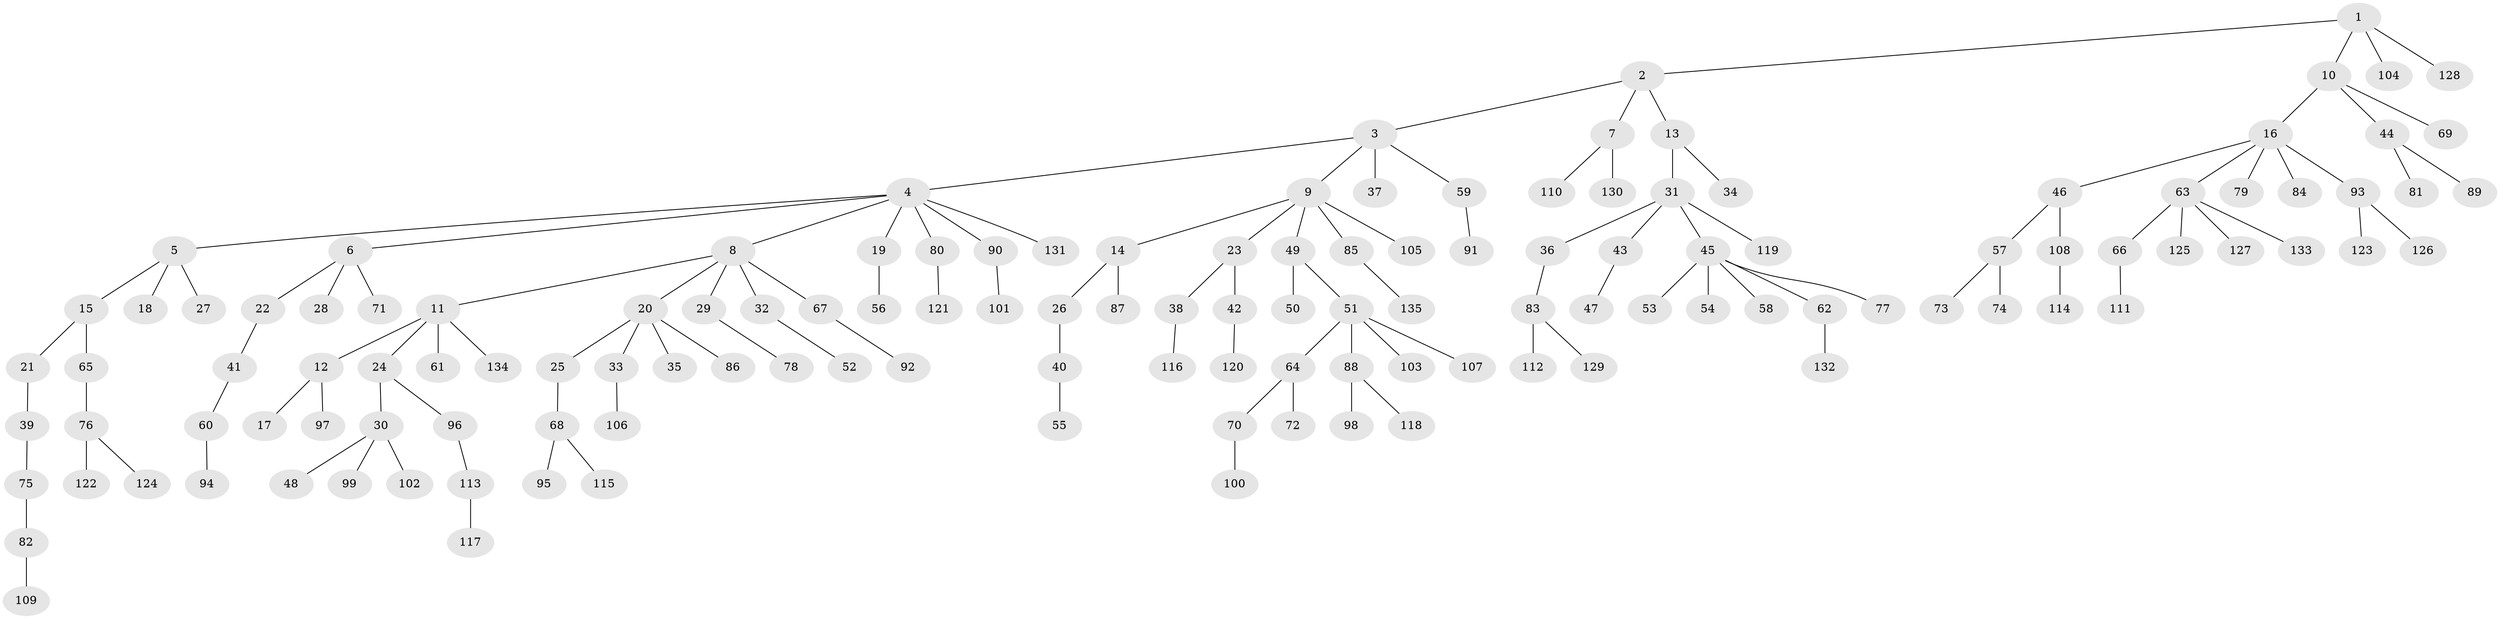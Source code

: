 // coarse degree distribution, {3: 0.10752688172043011, 5: 0.043010752688172046, 4: 0.06451612903225806, 8: 0.010752688172043012, 9: 0.010752688172043012, 2: 0.1827956989247312, 1: 0.5698924731182796, 6: 0.010752688172043012}
// Generated by graph-tools (version 1.1) at 2025/42/03/06/25 10:42:05]
// undirected, 135 vertices, 134 edges
graph export_dot {
graph [start="1"]
  node [color=gray90,style=filled];
  1;
  2;
  3;
  4;
  5;
  6;
  7;
  8;
  9;
  10;
  11;
  12;
  13;
  14;
  15;
  16;
  17;
  18;
  19;
  20;
  21;
  22;
  23;
  24;
  25;
  26;
  27;
  28;
  29;
  30;
  31;
  32;
  33;
  34;
  35;
  36;
  37;
  38;
  39;
  40;
  41;
  42;
  43;
  44;
  45;
  46;
  47;
  48;
  49;
  50;
  51;
  52;
  53;
  54;
  55;
  56;
  57;
  58;
  59;
  60;
  61;
  62;
  63;
  64;
  65;
  66;
  67;
  68;
  69;
  70;
  71;
  72;
  73;
  74;
  75;
  76;
  77;
  78;
  79;
  80;
  81;
  82;
  83;
  84;
  85;
  86;
  87;
  88;
  89;
  90;
  91;
  92;
  93;
  94;
  95;
  96;
  97;
  98;
  99;
  100;
  101;
  102;
  103;
  104;
  105;
  106;
  107;
  108;
  109;
  110;
  111;
  112;
  113;
  114;
  115;
  116;
  117;
  118;
  119;
  120;
  121;
  122;
  123;
  124;
  125;
  126;
  127;
  128;
  129;
  130;
  131;
  132;
  133;
  134;
  135;
  1 -- 2;
  1 -- 10;
  1 -- 104;
  1 -- 128;
  2 -- 3;
  2 -- 7;
  2 -- 13;
  3 -- 4;
  3 -- 9;
  3 -- 37;
  3 -- 59;
  4 -- 5;
  4 -- 6;
  4 -- 8;
  4 -- 19;
  4 -- 80;
  4 -- 90;
  4 -- 131;
  5 -- 15;
  5 -- 18;
  5 -- 27;
  6 -- 22;
  6 -- 28;
  6 -- 71;
  7 -- 110;
  7 -- 130;
  8 -- 11;
  8 -- 20;
  8 -- 29;
  8 -- 32;
  8 -- 67;
  9 -- 14;
  9 -- 23;
  9 -- 49;
  9 -- 85;
  9 -- 105;
  10 -- 16;
  10 -- 44;
  10 -- 69;
  11 -- 12;
  11 -- 24;
  11 -- 61;
  11 -- 134;
  12 -- 17;
  12 -- 97;
  13 -- 31;
  13 -- 34;
  14 -- 26;
  14 -- 87;
  15 -- 21;
  15 -- 65;
  16 -- 46;
  16 -- 63;
  16 -- 79;
  16 -- 84;
  16 -- 93;
  19 -- 56;
  20 -- 25;
  20 -- 33;
  20 -- 35;
  20 -- 86;
  21 -- 39;
  22 -- 41;
  23 -- 38;
  23 -- 42;
  24 -- 30;
  24 -- 96;
  25 -- 68;
  26 -- 40;
  29 -- 78;
  30 -- 48;
  30 -- 99;
  30 -- 102;
  31 -- 36;
  31 -- 43;
  31 -- 45;
  31 -- 119;
  32 -- 52;
  33 -- 106;
  36 -- 83;
  38 -- 116;
  39 -- 75;
  40 -- 55;
  41 -- 60;
  42 -- 120;
  43 -- 47;
  44 -- 81;
  44 -- 89;
  45 -- 53;
  45 -- 54;
  45 -- 58;
  45 -- 62;
  45 -- 77;
  46 -- 57;
  46 -- 108;
  49 -- 50;
  49 -- 51;
  51 -- 64;
  51 -- 88;
  51 -- 103;
  51 -- 107;
  57 -- 73;
  57 -- 74;
  59 -- 91;
  60 -- 94;
  62 -- 132;
  63 -- 66;
  63 -- 125;
  63 -- 127;
  63 -- 133;
  64 -- 70;
  64 -- 72;
  65 -- 76;
  66 -- 111;
  67 -- 92;
  68 -- 95;
  68 -- 115;
  70 -- 100;
  75 -- 82;
  76 -- 122;
  76 -- 124;
  80 -- 121;
  82 -- 109;
  83 -- 112;
  83 -- 129;
  85 -- 135;
  88 -- 98;
  88 -- 118;
  90 -- 101;
  93 -- 123;
  93 -- 126;
  96 -- 113;
  108 -- 114;
  113 -- 117;
}
